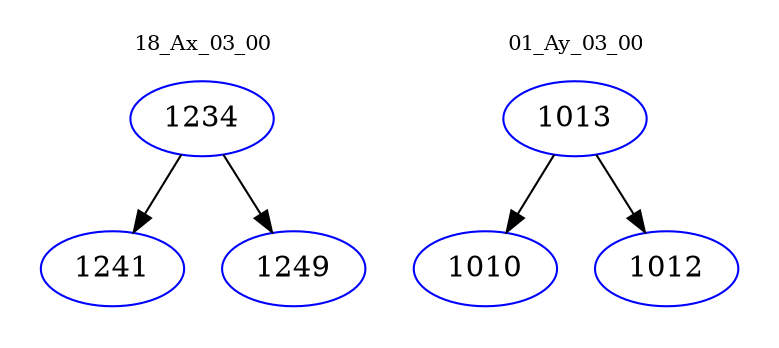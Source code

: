 digraph{
subgraph cluster_0 {
color = white
label = "18_Ax_03_00";
fontsize=10;
T0_1234 [label="1234", color="blue"]
T0_1234 -> T0_1241 [color="black"]
T0_1241 [label="1241", color="blue"]
T0_1234 -> T0_1249 [color="black"]
T0_1249 [label="1249", color="blue"]
}
subgraph cluster_1 {
color = white
label = "01_Ay_03_00";
fontsize=10;
T1_1013 [label="1013", color="blue"]
T1_1013 -> T1_1010 [color="black"]
T1_1010 [label="1010", color="blue"]
T1_1013 -> T1_1012 [color="black"]
T1_1012 [label="1012", color="blue"]
}
}
